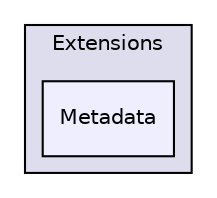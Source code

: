 digraph "Metadata" {
  compound=true
  node [ fontsize="10", fontname="Helvetica"];
  edge [ labelfontsize="10", labelfontname="Helvetica"];
  subgraph clusterdir_4aeb9e7b053513ba8882cbc67130aab6 {
    graph [ bgcolor="#ddddee", pencolor="black", label="Extensions" fontname="Helvetica", fontsize="10", URL="dir_4aeb9e7b053513ba8882cbc67130aab6.html"]
  dir_8e09389479d3b4f15790ccb594568191 [shape=box, label="Metadata", style="filled", fillcolor="#eeeeff", pencolor="black", URL="dir_8e09389479d3b4f15790ccb594568191.html"];
  }
}
